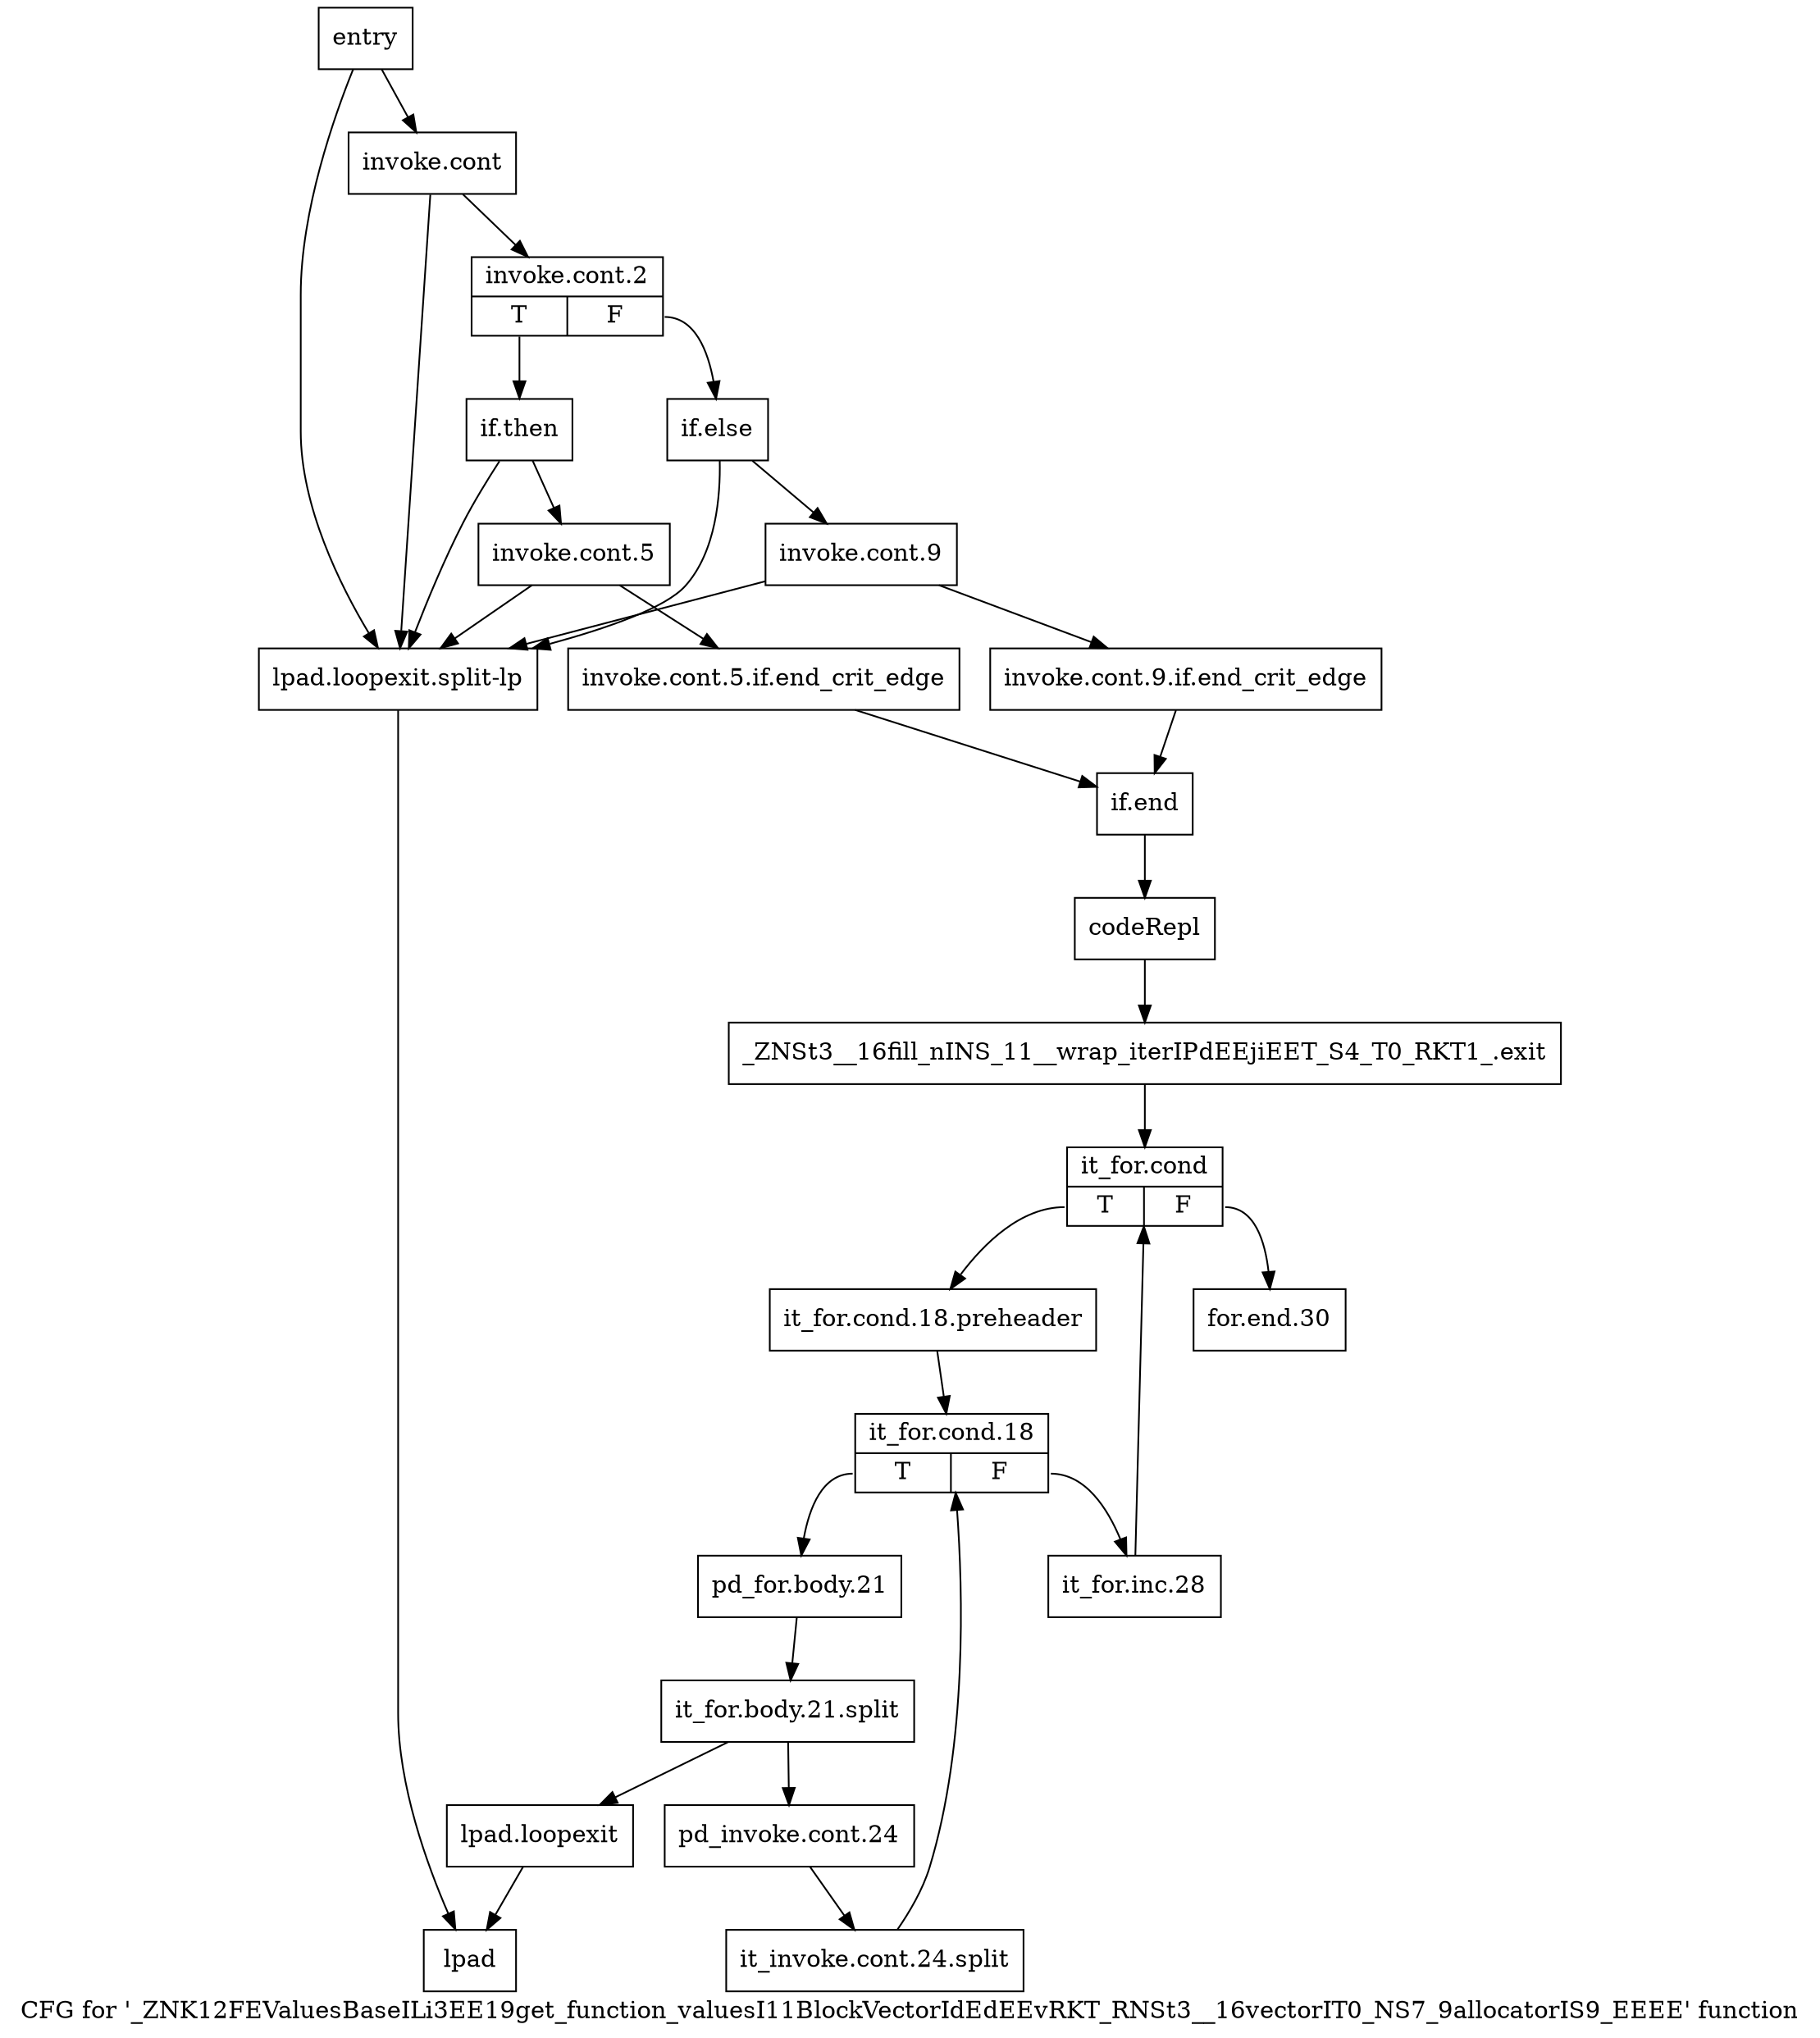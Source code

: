 digraph "CFG for '_ZNK12FEValuesBaseILi3EE19get_function_valuesI11BlockVectorIdEdEEvRKT_RNSt3__16vectorIT0_NS7_9allocatorIS9_EEEE' function" {
	label="CFG for '_ZNK12FEValuesBaseILi3EE19get_function_valuesI11BlockVectorIdEdEEvRKT_RNSt3__16vectorIT0_NS7_9allocatorIS9_EEEE' function";

	Node0x541c8b0 [shape=record,label="{entry}"];
	Node0x541c8b0 -> Node0x541c900;
	Node0x541c8b0 -> Node0x541cae0;
	Node0x541c900 [shape=record,label="{invoke.cont}"];
	Node0x541c900 -> Node0x541c950;
	Node0x541c900 -> Node0x541cae0;
	Node0x541c950 [shape=record,label="{invoke.cont.2|{<s0>T|<s1>F}}"];
	Node0x541c950:s0 -> Node0x541c9a0;
	Node0x541c950:s1 -> Node0x541cb80;
	Node0x541c9a0 [shape=record,label="{if.then}"];
	Node0x541c9a0 -> Node0x541c9f0;
	Node0x541c9a0 -> Node0x541cae0;
	Node0x541c9f0 [shape=record,label="{invoke.cont.5}"];
	Node0x541c9f0 -> Node0x541ca40;
	Node0x541c9f0 -> Node0x541cae0;
	Node0x541ca40 [shape=record,label="{invoke.cont.5.if.end_crit_edge}"];
	Node0x541ca40 -> Node0x541cc70;
	Node0x541ca90 [shape=record,label="{lpad.loopexit}"];
	Node0x541ca90 -> Node0x541cb30;
	Node0x541cae0 [shape=record,label="{lpad.loopexit.split-lp}"];
	Node0x541cae0 -> Node0x541cb30;
	Node0x541cb30 [shape=record,label="{lpad}"];
	Node0x541cb80 [shape=record,label="{if.else}"];
	Node0x541cb80 -> Node0x541cbd0;
	Node0x541cb80 -> Node0x541cae0;
	Node0x541cbd0 [shape=record,label="{invoke.cont.9}"];
	Node0x541cbd0 -> Node0x541cc20;
	Node0x541cbd0 -> Node0x541cae0;
	Node0x541cc20 [shape=record,label="{invoke.cont.9.if.end_crit_edge}"];
	Node0x541cc20 -> Node0x541cc70;
	Node0x541cc70 [shape=record,label="{if.end}"];
	Node0x541cc70 -> Node0x541ccc0;
	Node0x541ccc0 [shape=record,label="{codeRepl}"];
	Node0x541ccc0 -> Node0x541cd10;
	Node0x541cd10 [shape=record,label="{_ZNSt3__16fill_nINS_11__wrap_iterIPdEEjiEET_S4_T0_RKT1_.exit}"];
	Node0x541cd10 -> Node0x541cd60;
	Node0x541cd60 [shape=record,label="{it_for.cond|{<s0>T|<s1>F}}"];
	Node0x541cd60:s0 -> Node0x541cdb0;
	Node0x541cd60:s1 -> Node0x541cf40;
	Node0x541cdb0 [shape=record,label="{it_for.cond.18.preheader}"];
	Node0x541cdb0 -> Node0x541ce00;
	Node0x541ce00 [shape=record,label="{it_for.cond.18|{<s0>T|<s1>F}}"];
	Node0x541ce00:s0 -> Node0x541ce50;
	Node0x541ce00:s1 -> Node0x541cef0;
	Node0x541ce50 [shape=record,label="{pd_for.body.21}"];
	Node0x541ce50 -> Node0xa536200;
	Node0xa536200 [shape=record,label="{it_for.body.21.split}"];
	Node0xa536200 -> Node0x541cea0;
	Node0xa536200 -> Node0x541ca90;
	Node0x541cea0 [shape=record,label="{pd_invoke.cont.24}"];
	Node0x541cea0 -> Node0xa535f80;
	Node0xa535f80 [shape=record,label="{it_invoke.cont.24.split}"];
	Node0xa535f80 -> Node0x541ce00;
	Node0x541cef0 [shape=record,label="{it_for.inc.28}"];
	Node0x541cef0 -> Node0x541cd60;
	Node0x541cf40 [shape=record,label="{for.end.30}"];
}
